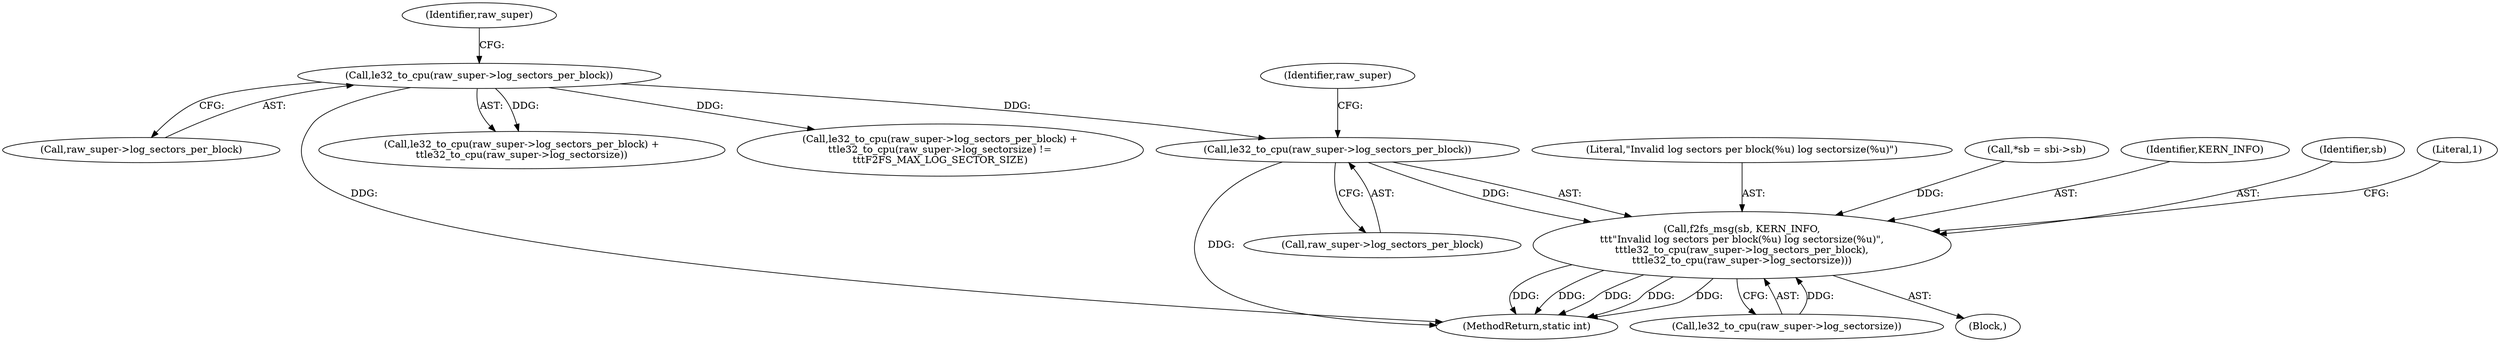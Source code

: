 digraph "0_linux_b9dd46188edc2f0d1f37328637860bb65a771124@pointer" {
"1000238" [label="(Call,le32_to_cpu(raw_super->log_sectors_per_block))"];
"1000224" [label="(Call,le32_to_cpu(raw_super->log_sectors_per_block))"];
"1000234" [label="(Call,f2fs_msg(sb, KERN_INFO,\n\t\t\t\"Invalid log sectors per block(%u) log sectorsize(%u)\",\n\t\t\tle32_to_cpu(raw_super->log_sectors_per_block),\n\t\t\tle32_to_cpu(raw_super->log_sectorsize)))"];
"1000224" [label="(Call,le32_to_cpu(raw_super->log_sectors_per_block))"];
"1000238" [label="(Call,le32_to_cpu(raw_super->log_sectors_per_block))"];
"1000234" [label="(Call,f2fs_msg(sb, KERN_INFO,\n\t\t\t\"Invalid log sectors per block(%u) log sectorsize(%u)\",\n\t\t\tle32_to_cpu(raw_super->log_sectors_per_block),\n\t\t\tle32_to_cpu(raw_super->log_sectorsize)))"];
"1000233" [label="(Block,)"];
"1000237" [label="(Literal,\"Invalid log sectors per block(%u) log sectorsize(%u)\")"];
"1000225" [label="(Call,raw_super->log_sectors_per_block)"];
"1000314" [label="(MethodReturn,static int)"];
"1000230" [label="(Identifier,raw_super)"];
"1000121" [label="(Call,*sb = sbi->sb)"];
"1000242" [label="(Call,le32_to_cpu(raw_super->log_sectorsize))"];
"1000236" [label="(Identifier,KERN_INFO)"];
"1000223" [label="(Call,le32_to_cpu(raw_super->log_sectors_per_block) +\n\t\tle32_to_cpu(raw_super->log_sectorsize))"];
"1000244" [label="(Identifier,raw_super)"];
"1000239" [label="(Call,raw_super->log_sectors_per_block)"];
"1000235" [label="(Identifier,sb)"];
"1000247" [label="(Literal,1)"];
"1000222" [label="(Call,le32_to_cpu(raw_super->log_sectors_per_block) +\n\t\tle32_to_cpu(raw_super->log_sectorsize) !=\n\t\t\tF2FS_MAX_LOG_SECTOR_SIZE)"];
"1000238" -> "1000234"  [label="AST: "];
"1000238" -> "1000239"  [label="CFG: "];
"1000239" -> "1000238"  [label="AST: "];
"1000244" -> "1000238"  [label="CFG: "];
"1000238" -> "1000314"  [label="DDG: "];
"1000238" -> "1000234"  [label="DDG: "];
"1000224" -> "1000238"  [label="DDG: "];
"1000224" -> "1000223"  [label="AST: "];
"1000224" -> "1000225"  [label="CFG: "];
"1000225" -> "1000224"  [label="AST: "];
"1000230" -> "1000224"  [label="CFG: "];
"1000224" -> "1000314"  [label="DDG: "];
"1000224" -> "1000222"  [label="DDG: "];
"1000224" -> "1000223"  [label="DDG: "];
"1000234" -> "1000233"  [label="AST: "];
"1000234" -> "1000242"  [label="CFG: "];
"1000235" -> "1000234"  [label="AST: "];
"1000236" -> "1000234"  [label="AST: "];
"1000237" -> "1000234"  [label="AST: "];
"1000242" -> "1000234"  [label="AST: "];
"1000247" -> "1000234"  [label="CFG: "];
"1000234" -> "1000314"  [label="DDG: "];
"1000234" -> "1000314"  [label="DDG: "];
"1000234" -> "1000314"  [label="DDG: "];
"1000234" -> "1000314"  [label="DDG: "];
"1000234" -> "1000314"  [label="DDG: "];
"1000121" -> "1000234"  [label="DDG: "];
"1000242" -> "1000234"  [label="DDG: "];
}

